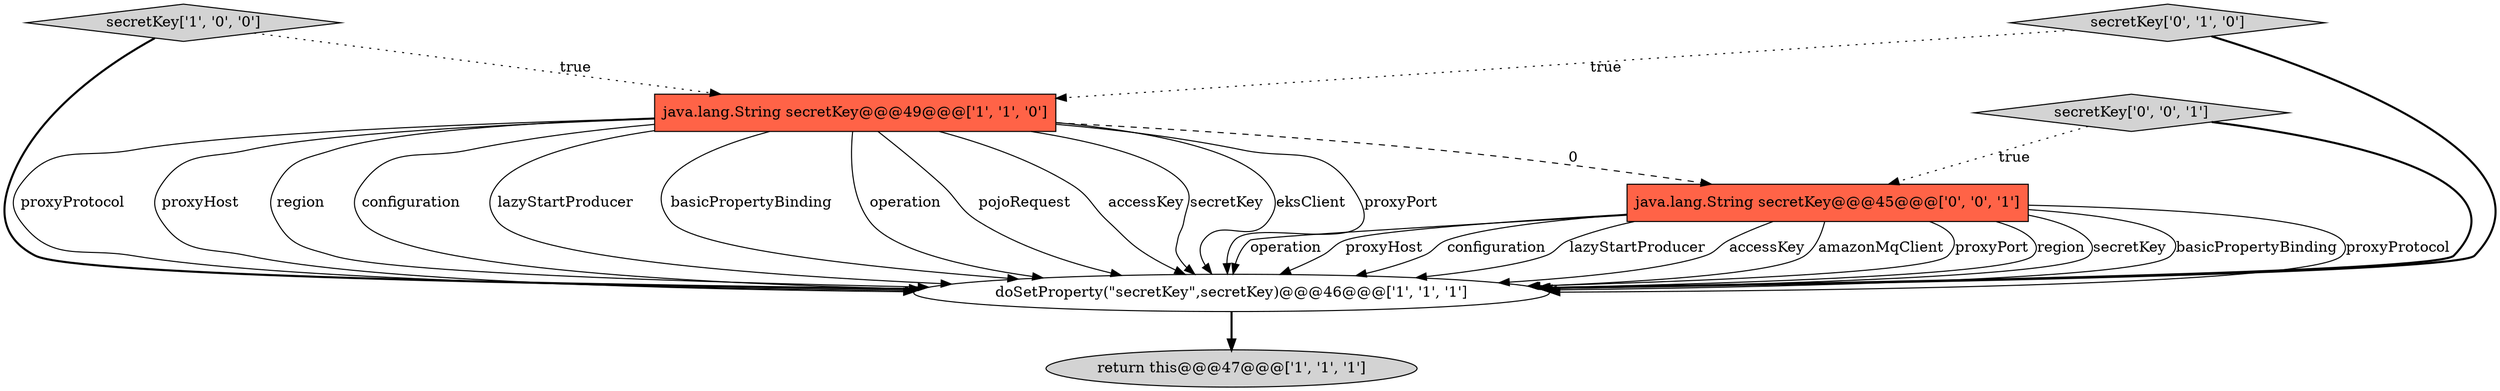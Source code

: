digraph {
3 [style = filled, label = "secretKey['1', '0', '0']", fillcolor = lightgray, shape = diamond image = "AAA0AAABBB1BBB"];
2 [style = filled, label = "return this@@@47@@@['1', '1', '1']", fillcolor = lightgray, shape = ellipse image = "AAA0AAABBB1BBB"];
1 [style = filled, label = "doSetProperty(\"secretKey\",secretKey)@@@46@@@['1', '1', '1']", fillcolor = white, shape = ellipse image = "AAA0AAABBB1BBB"];
0 [style = filled, label = "java.lang.String secretKey@@@49@@@['1', '1', '0']", fillcolor = tomato, shape = box image = "AAA0AAABBB1BBB"];
6 [style = filled, label = "secretKey['0', '0', '1']", fillcolor = lightgray, shape = diamond image = "AAA0AAABBB3BBB"];
5 [style = filled, label = "java.lang.String secretKey@@@45@@@['0', '0', '1']", fillcolor = tomato, shape = box image = "AAA0AAABBB3BBB"];
4 [style = filled, label = "secretKey['0', '1', '0']", fillcolor = lightgray, shape = diamond image = "AAA0AAABBB2BBB"];
0->1 [style = solid, label="proxyProtocol"];
5->1 [style = solid, label="operation"];
5->1 [style = solid, label="proxyHost"];
3->1 [style = bold, label=""];
0->5 [style = dashed, label="0"];
0->1 [style = solid, label="proxyHost"];
5->1 [style = solid, label="configuration"];
5->1 [style = solid, label="lazyStartProducer"];
4->0 [style = dotted, label="true"];
0->1 [style = solid, label="region"];
0->1 [style = solid, label="configuration"];
5->1 [style = solid, label="accessKey"];
0->1 [style = solid, label="lazyStartProducer"];
5->1 [style = solid, label="amazonMqClient"];
5->1 [style = solid, label="proxyPort"];
0->1 [style = solid, label="basicPropertyBinding"];
5->1 [style = solid, label="region"];
0->1 [style = solid, label="operation"];
6->1 [style = bold, label=""];
0->1 [style = solid, label="pojoRequest"];
0->1 [style = solid, label="accessKey"];
0->1 [style = solid, label="secretKey"];
3->0 [style = dotted, label="true"];
5->1 [style = solid, label="secretKey"];
1->2 [style = bold, label=""];
4->1 [style = bold, label=""];
5->1 [style = solid, label="basicPropertyBinding"];
0->1 [style = solid, label="eksClient"];
5->1 [style = solid, label="proxyProtocol"];
6->5 [style = dotted, label="true"];
0->1 [style = solid, label="proxyPort"];
}
